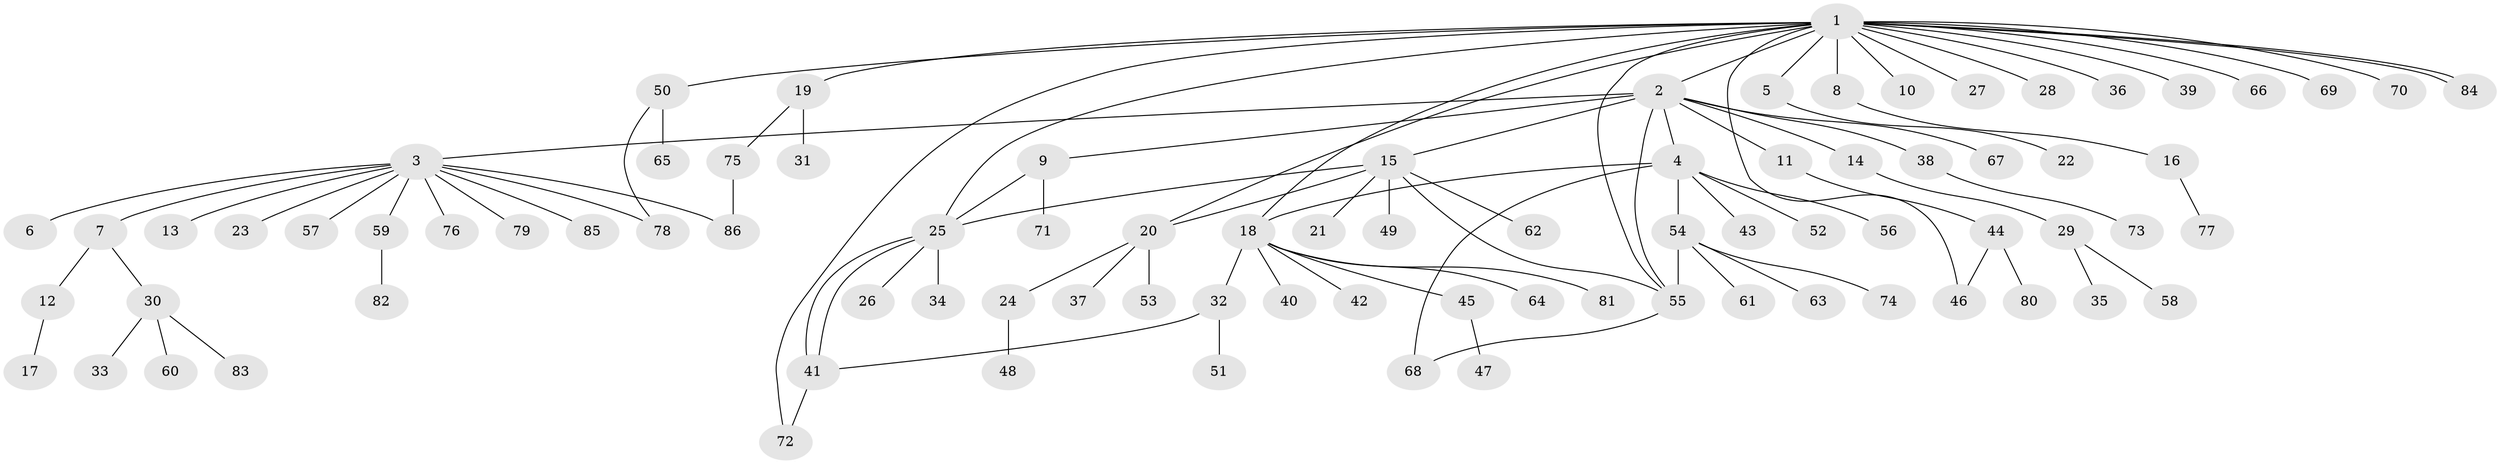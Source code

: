 // coarse degree distribution, {20: 0.029411764705882353, 9: 0.058823529411764705, 7: 0.029411764705882353, 1: 0.6470588235294118, 2: 0.14705882352941177, 4: 0.058823529411764705, 3: 0.029411764705882353}
// Generated by graph-tools (version 1.1) at 2025/18/03/04/25 18:18:11]
// undirected, 86 vertices, 100 edges
graph export_dot {
graph [start="1"]
  node [color=gray90,style=filled];
  1;
  2;
  3;
  4;
  5;
  6;
  7;
  8;
  9;
  10;
  11;
  12;
  13;
  14;
  15;
  16;
  17;
  18;
  19;
  20;
  21;
  22;
  23;
  24;
  25;
  26;
  27;
  28;
  29;
  30;
  31;
  32;
  33;
  34;
  35;
  36;
  37;
  38;
  39;
  40;
  41;
  42;
  43;
  44;
  45;
  46;
  47;
  48;
  49;
  50;
  51;
  52;
  53;
  54;
  55;
  56;
  57;
  58;
  59;
  60;
  61;
  62;
  63;
  64;
  65;
  66;
  67;
  68;
  69;
  70;
  71;
  72;
  73;
  74;
  75;
  76;
  77;
  78;
  79;
  80;
  81;
  82;
  83;
  84;
  85;
  86;
  1 -- 2;
  1 -- 5;
  1 -- 8;
  1 -- 10;
  1 -- 18;
  1 -- 19;
  1 -- 20;
  1 -- 25;
  1 -- 27;
  1 -- 28;
  1 -- 36;
  1 -- 39;
  1 -- 46;
  1 -- 50;
  1 -- 55;
  1 -- 66;
  1 -- 69;
  1 -- 70;
  1 -- 72;
  1 -- 84;
  1 -- 84;
  2 -- 3;
  2 -- 4;
  2 -- 9;
  2 -- 11;
  2 -- 14;
  2 -- 15;
  2 -- 38;
  2 -- 55;
  2 -- 67;
  3 -- 6;
  3 -- 7;
  3 -- 13;
  3 -- 23;
  3 -- 57;
  3 -- 59;
  3 -- 76;
  3 -- 78;
  3 -- 79;
  3 -- 85;
  3 -- 86;
  4 -- 18;
  4 -- 43;
  4 -- 52;
  4 -- 54;
  4 -- 56;
  4 -- 68;
  5 -- 22;
  7 -- 12;
  7 -- 30;
  8 -- 16;
  9 -- 25;
  9 -- 71;
  11 -- 44;
  12 -- 17;
  14 -- 29;
  15 -- 20;
  15 -- 21;
  15 -- 25;
  15 -- 49;
  15 -- 55;
  15 -- 62;
  16 -- 77;
  18 -- 32;
  18 -- 40;
  18 -- 42;
  18 -- 45;
  18 -- 64;
  18 -- 81;
  19 -- 31;
  19 -- 75;
  20 -- 24;
  20 -- 37;
  20 -- 53;
  24 -- 48;
  25 -- 26;
  25 -- 34;
  25 -- 41;
  25 -- 41;
  29 -- 35;
  29 -- 58;
  30 -- 33;
  30 -- 60;
  30 -- 83;
  32 -- 41;
  32 -- 51;
  38 -- 73;
  41 -- 72;
  44 -- 46;
  44 -- 80;
  45 -- 47;
  50 -- 65;
  50 -- 78;
  54 -- 55;
  54 -- 61;
  54 -- 63;
  54 -- 74;
  55 -- 68;
  59 -- 82;
  75 -- 86;
}
